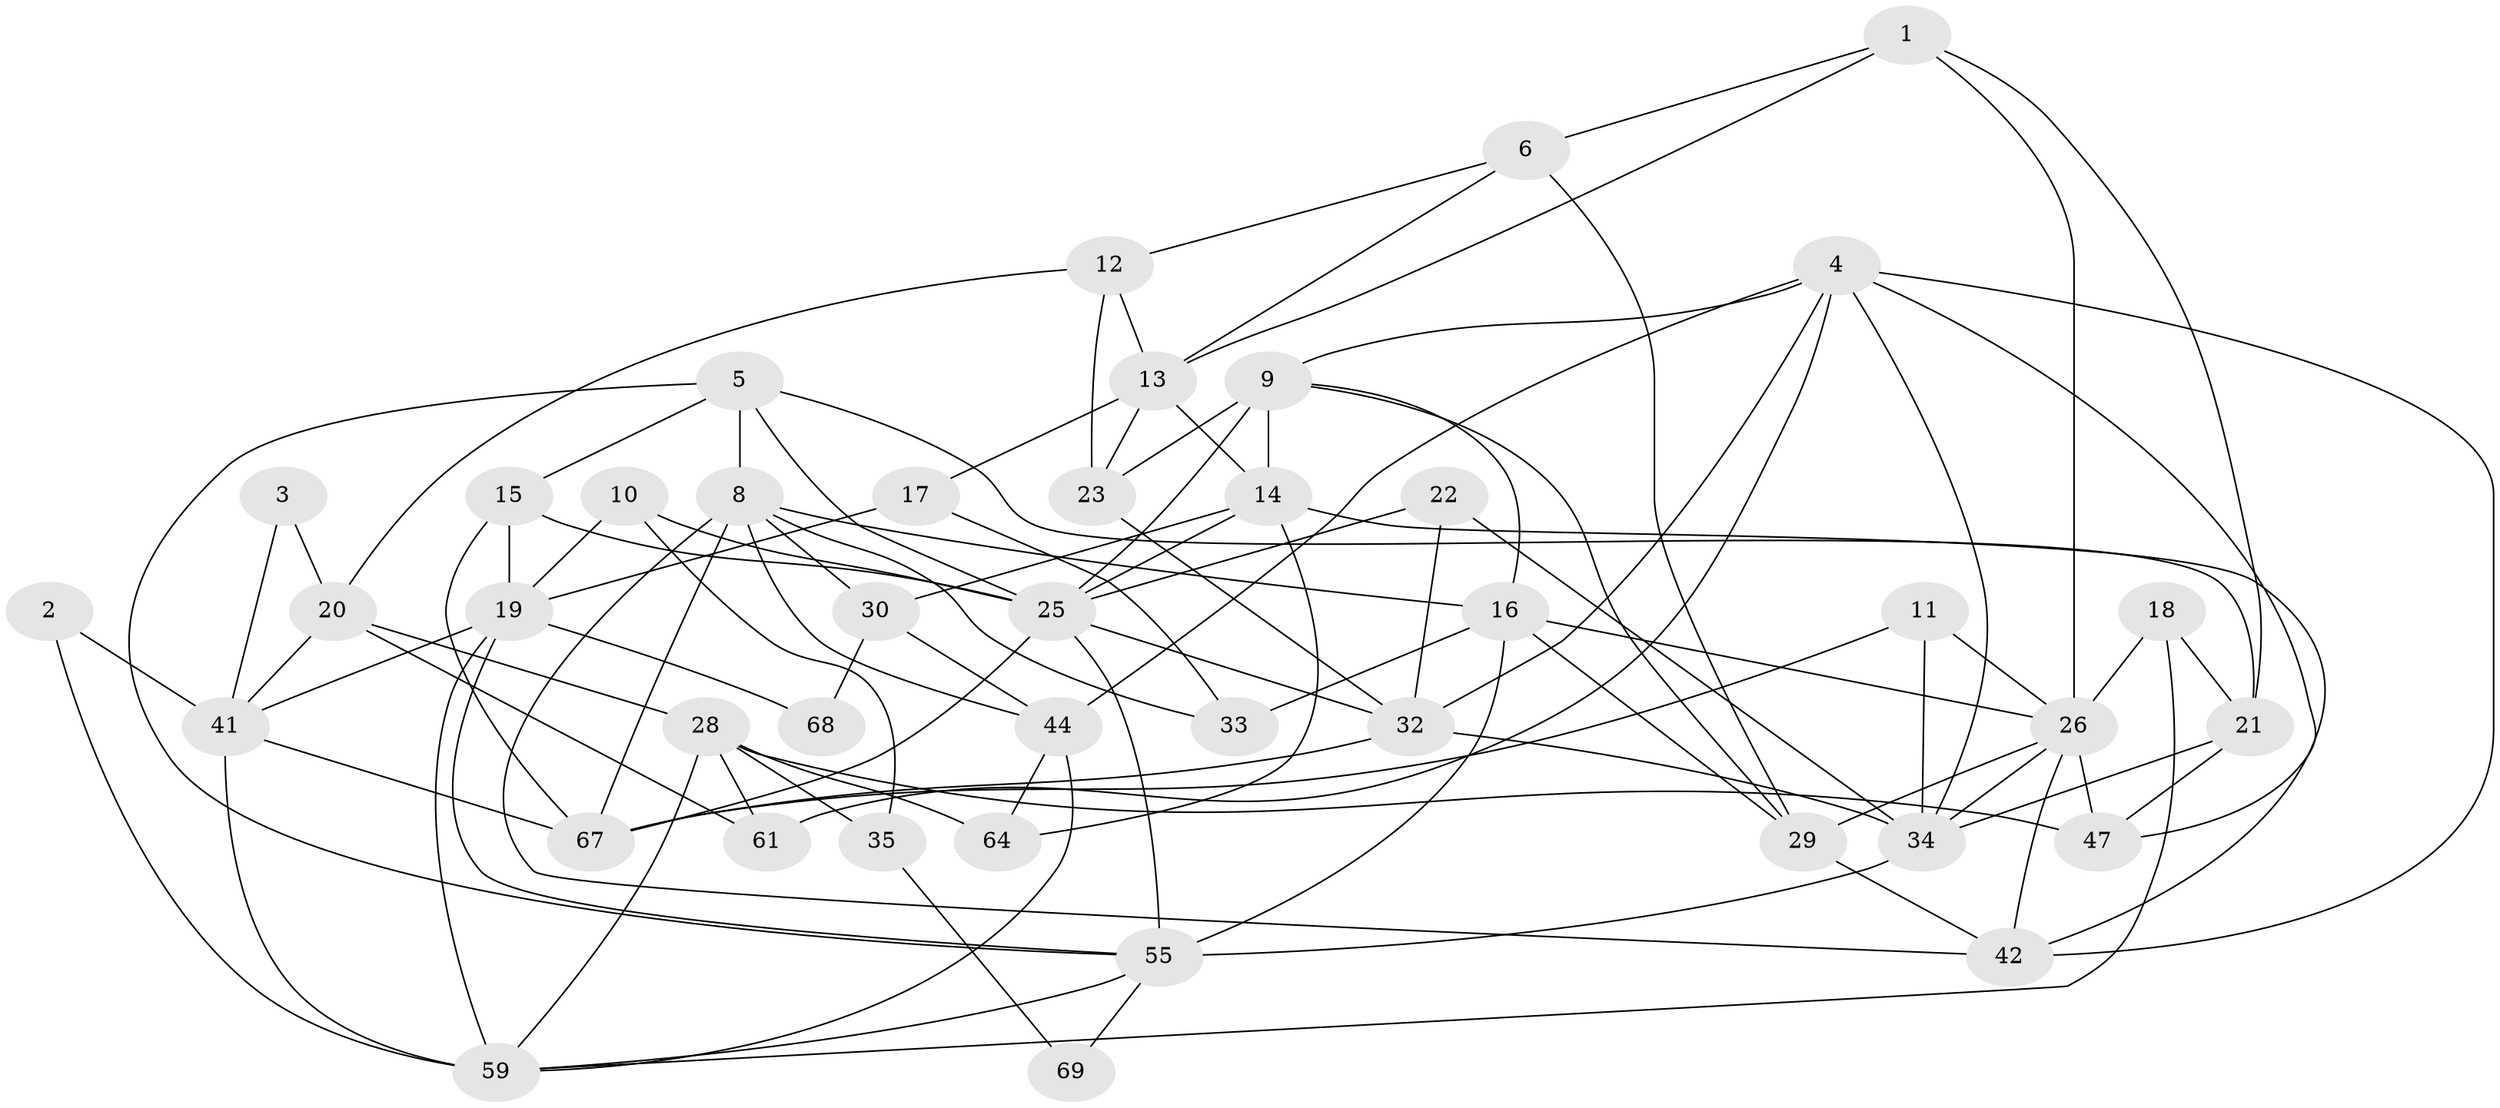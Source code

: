 // original degree distribution, {4: 0.42857142857142855, 2: 0.08571428571428572, 3: 0.24285714285714285, 5: 0.12857142857142856, 6: 0.05714285714285714, 7: 0.05714285714285714}
// Generated by graph-tools (version 1.1) at 2025/41/03/06/25 10:41:58]
// undirected, 42 vertices, 100 edges
graph export_dot {
graph [start="1"]
  node [color=gray90,style=filled];
  1 [super="+54"];
  2;
  3;
  4 [super="+7"];
  5;
  6;
  8 [super="+27"];
  9 [super="+39"];
  10;
  11;
  12;
  13 [super="+45"];
  14 [super="+49"];
  15 [super="+65"];
  16 [super="+52"];
  17 [super="+63"];
  18 [super="+51"];
  19 [super="+43"];
  20 [super="+24"];
  21 [super="+46"];
  22;
  23 [super="+60"];
  25 [super="+38"];
  26 [super="+58"];
  28 [super="+40"];
  29 [super="+31"];
  30 [super="+56"];
  32 [super="+48"];
  33 [super="+36"];
  34 [super="+50"];
  35 [super="+37"];
  41 [super="+57"];
  42;
  44 [super="+53"];
  47;
  55 [super="+66"];
  59 [super="+62"];
  61;
  64;
  67 [super="+70"];
  68;
  69;
  1 -- 21;
  1 -- 6;
  1 -- 26;
  1 -- 13;
  2 -- 59;
  2 -- 41;
  3 -- 41;
  3 -- 20;
  4 -- 34;
  4 -- 32;
  4 -- 42;
  4 -- 61;
  4 -- 47;
  4 -- 44;
  4 -- 9;
  5 -- 8;
  5 -- 15;
  5 -- 21;
  5 -- 55;
  5 -- 25;
  6 -- 29;
  6 -- 12;
  6 -- 13;
  8 -- 30 [weight=2];
  8 -- 44;
  8 -- 16;
  8 -- 42;
  8 -- 67;
  8 -- 33 [weight=2];
  9 -- 23 [weight=2];
  9 -- 14;
  9 -- 16;
  9 -- 29;
  9 -- 25;
  10 -- 19;
  10 -- 25;
  10 -- 35;
  11 -- 26 [weight=2];
  11 -- 34;
  11 -- 67;
  12 -- 23;
  12 -- 20;
  12 -- 13;
  13 -- 23;
  13 -- 17;
  13 -- 14;
  14 -- 42;
  14 -- 64;
  14 -- 30;
  14 -- 25;
  15 -- 25 [weight=2];
  15 -- 19 [weight=2];
  15 -- 67;
  16 -- 26;
  16 -- 29;
  16 -- 55;
  16 -- 33;
  17 -- 33 [weight=2];
  17 -- 19;
  18 -- 21;
  18 -- 59;
  18 -- 26;
  19 -- 68;
  19 -- 55;
  19 -- 59 [weight=2];
  19 -- 41;
  20 -- 28;
  20 -- 41;
  20 -- 61;
  21 -- 47;
  21 -- 34;
  22 -- 25;
  22 -- 32;
  22 -- 34;
  23 -- 32;
  25 -- 67;
  25 -- 32;
  25 -- 55;
  26 -- 29;
  26 -- 42;
  26 -- 47;
  26 -- 34;
  28 -- 59;
  28 -- 64;
  28 -- 35 [weight=2];
  28 -- 61;
  28 -- 47;
  29 -- 42;
  30 -- 68 [weight=2];
  30 -- 44;
  32 -- 34;
  32 -- 67;
  34 -- 55;
  35 -- 69;
  41 -- 59;
  41 -- 67;
  44 -- 64;
  44 -- 59;
  55 -- 69;
  55 -- 59;
}
